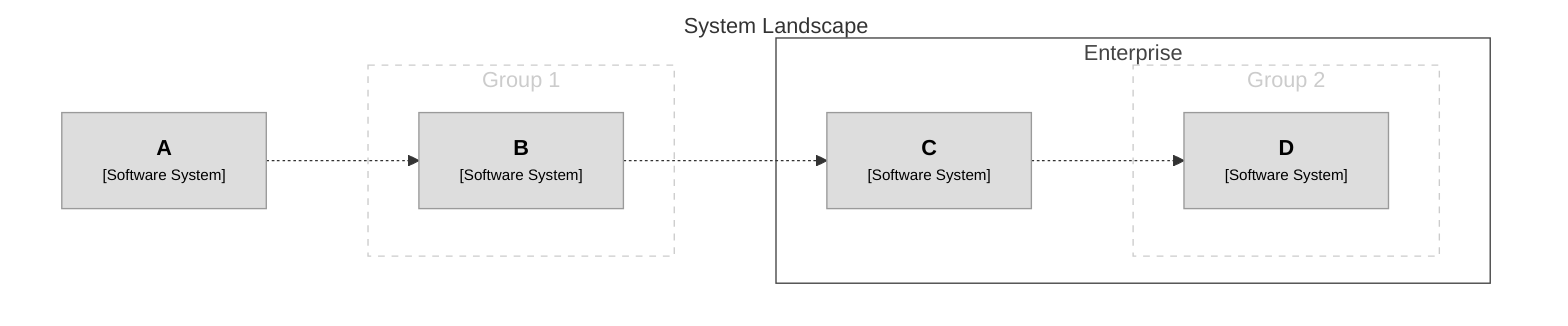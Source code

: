 graph TB
  linkStyle default fill:#ffffff

  subgraph diagram ["System Landscape"]
    style diagram fill:#ffffff,stroke:#ffffff

    subgraph enterprise [Enterprise]
      style enterprise fill:#ffffff,stroke:#444444,color:#444444

      subgraph group1 [Group 2]
        style group1 fill:#ffffff,stroke:#cccccc,color:#cccccc,stroke-dasharray:5

        4["<div style='font-weight: bold'>D</div><div style='font-size: 70%; margin-top: 0px'>[Software System]</div>"]
        style 4 fill:#dddddd,stroke:#9a9a9a,color:#000000
      end

      3["<div style='font-weight: bold'>C</div><div style='font-size: 70%; margin-top: 0px'>[Software System]</div>"]
      style 3 fill:#dddddd,stroke:#9a9a9a,color:#000000
    end

    subgraph group2 [Group 1]
      style group2 fill:#ffffff,stroke:#cccccc,color:#cccccc,stroke-dasharray:5

      2["<div style='font-weight: bold'>B</div><div style='font-size: 70%; margin-top: 0px'>[Software System]</div>"]
      style 2 fill:#dddddd,stroke:#9a9a9a,color:#000000
    end

    1["<div style='font-weight: bold'>A</div><div style='font-size: 70%; margin-top: 0px'>[Software System]</div>"]
    style 1 fill:#dddddd,stroke:#9a9a9a,color:#000000

    2-. "<div></div><div style='font-size: 70%'></div>" .->3
    3-. "<div></div><div style='font-size: 70%'></div>" .->4
    1-. "<div></div><div style='font-size: 70%'></div>" .->2
  end
